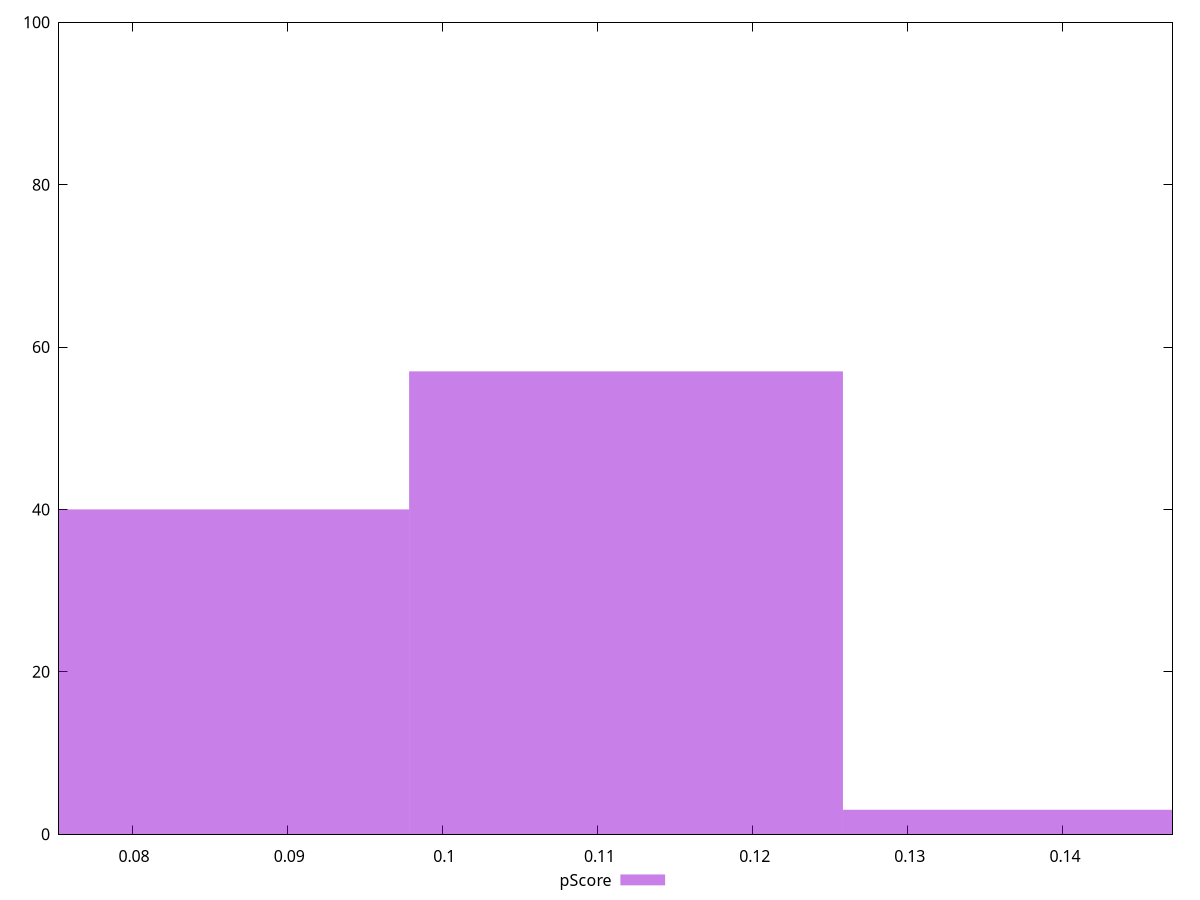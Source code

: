 reset

$pScore <<EOF
0.083878993883131 40
0.11183865851084132 57
0.13979832313855164 3
EOF

set key outside below
set boxwidth 0.02795966462771033
set xrange [0.07529411764705879:0.14705882352941174]
set yrange [0:100]
set trange [0:100]
set style fill transparent solid 0.5 noborder
set terminal svg size 640, 490 enhanced background rgb 'white'
set output "reports/report_00031_2021-02-24T23-18-18.084Z/unused-javascript/samples/music/pScore/histogram.svg"

plot $pScore title "pScore" with boxes

reset
